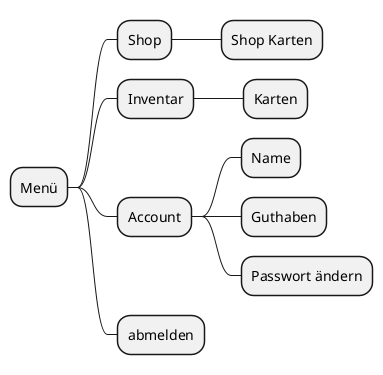 @startuml
@startmindmap
* Menü
** Shop
*** Shop Karten

** Inventar
*** Karten


** Account
*** Name
*** Guthaben
*** Passwort ändern

** abmelden

@endmindmap
@enduml